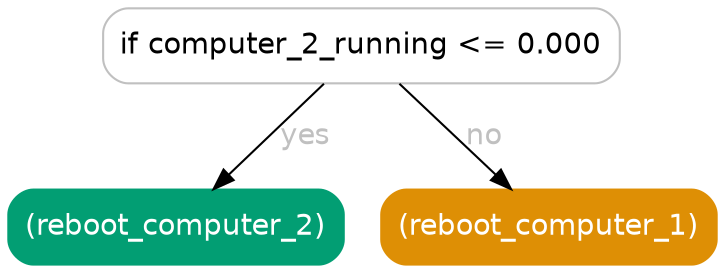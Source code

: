 digraph Tree {
	graph [bb="0,0,340,123"];
	node [color=gray,
		fillcolor=white,
		fontname=helvetica,
		label="\N",
		shape=box,
		style="filled, rounded"
	];
	edge [fontname=helvetica];
	0	[height=0.5,
		label="if computer_2_running <= 0.000",
		pos="169.5,105",
		width=3.4444];
	1	[color="#029e73",
		fillcolor="#029e73",
		fontcolor=white,
		height=0.5,
		label="(reboot_computer_2)",
		pos="80.5,18",
		width=2.2361];
	0 -> 1	[fontcolor=gray,
		label=yes,
		lp="143,61.5",
		pos="e,98.484,36.175 151.49,86.799 138.34,74.241 120.34,57.049 105.76,43.12"];
	2	[color="#de8f05",
		fillcolor="#de8f05",
		fontcolor=white,
		height=0.5,
		label="(reboot_computer_1)",
		pos="259.5,18",
		width=2.2361];
	0 -> 2	[fontcolor=gray,
		label=no,
		lp="228.5,61.5",
		pos="e,241.31,36.175 187.71,86.799 201.01,74.241 219.21,57.049 233.96,43.12"];
}
